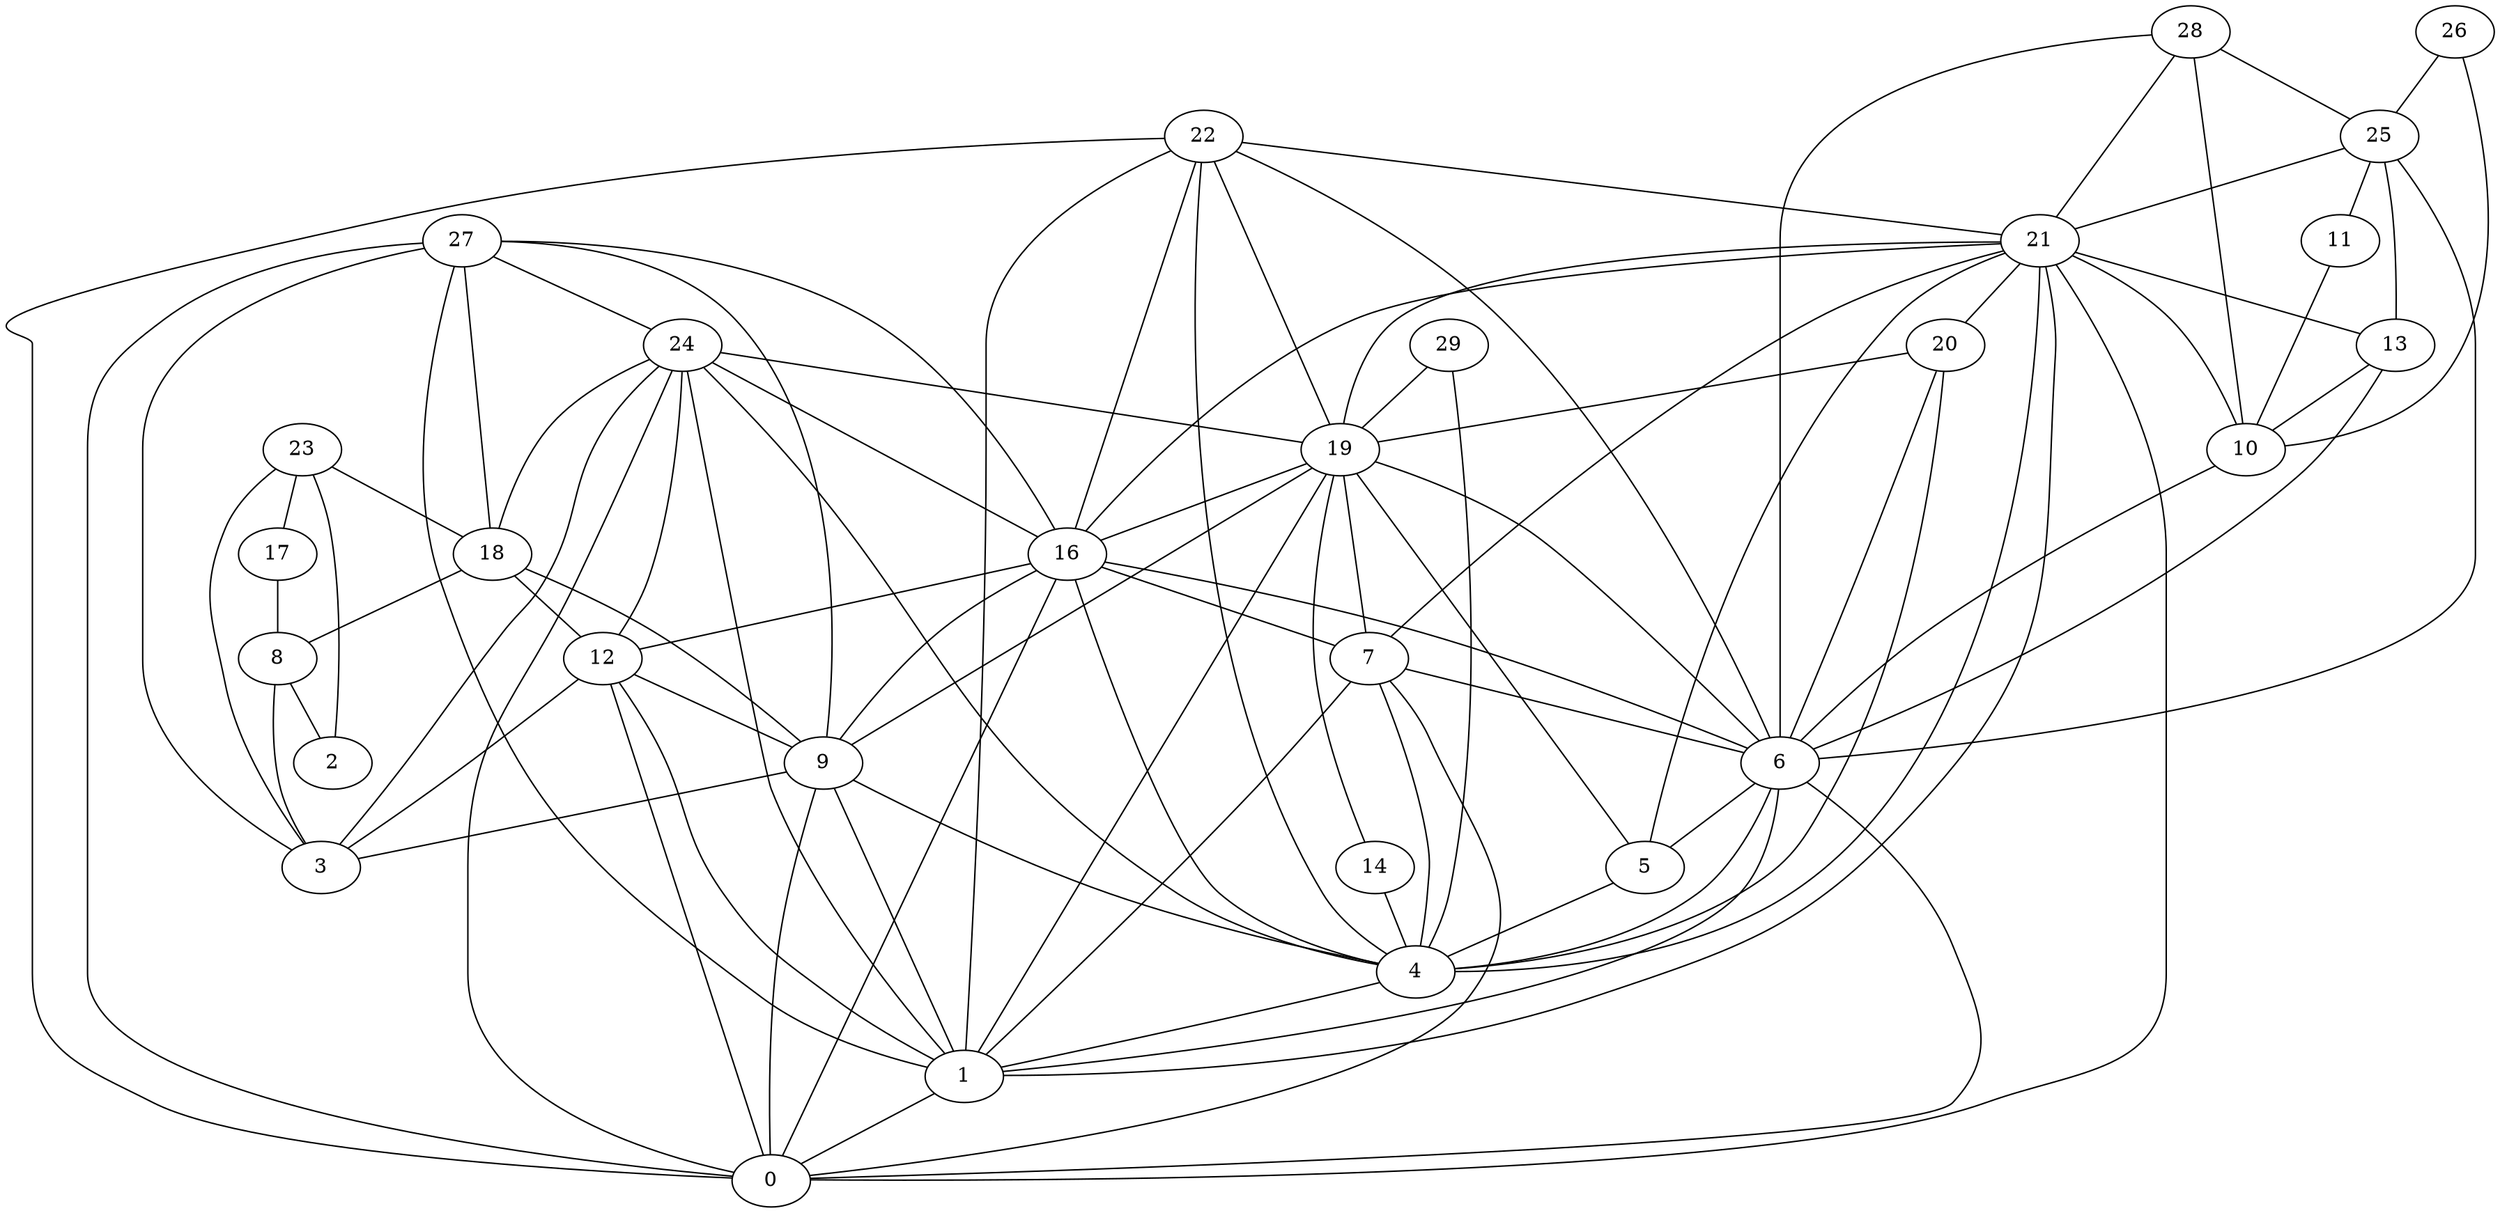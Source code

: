 digraph "sensornet-topology" {
label = "";
rankdir="BT";"0"->"1" [arrowhead = "both"] 
"0"->"6" [arrowhead = "both"] 
"0"->"7" [arrowhead = "both"] 
"0"->"9" [arrowhead = "both"] 
"0"->"12" [arrowhead = "both"] 
"0"->"16" [arrowhead = "both"] 
"0"->"21" [arrowhead = "both"] 
"0"->"22" [arrowhead = "both"] 
"0"->"24" [arrowhead = "both"] 
"0"->"27" [arrowhead = "both"] 
"1"->"4" [arrowhead = "both"] 
"1"->"6" [arrowhead = "both"] 
"1"->"7" [arrowhead = "both"] 
"1"->"9" [arrowhead = "both"] 
"1"->"12" [arrowhead = "both"] 
"1"->"19" [arrowhead = "both"] 
"1"->"21" [arrowhead = "both"] 
"1"->"22" [arrowhead = "both"] 
"1"->"24" [arrowhead = "both"] 
"1"->"27" [arrowhead = "both"] 
"2"->"8" [arrowhead = "both"] 
"2"->"23" [arrowhead = "both"] 
"3"->"8" [arrowhead = "both"] 
"3"->"9" [arrowhead = "both"] 
"3"->"12" [arrowhead = "both"] 
"3"->"23" [arrowhead = "both"] 
"3"->"24" [arrowhead = "both"] 
"3"->"27" [arrowhead = "both"] 
"4"->"5" [arrowhead = "both"] 
"4"->"6" [arrowhead = "both"] 
"4"->"7" [arrowhead = "both"] 
"4"->"9" [arrowhead = "both"] 
"4"->"14" [arrowhead = "both"] 
"4"->"16" [arrowhead = "both"] 
"4"->"20" [arrowhead = "both"] 
"4"->"21" [arrowhead = "both"] 
"4"->"22" [arrowhead = "both"] 
"4"->"24" [arrowhead = "both"] 
"4"->"29" [arrowhead = "both"] 
"5"->"6" [arrowhead = "both"] 
"5"->"19" [arrowhead = "both"] 
"5"->"21" [arrowhead = "both"] 
"6"->"7" [arrowhead = "both"] 
"6"->"10" [arrowhead = "both"] 
"6"->"13" [arrowhead = "both"] 
"6"->"16" [arrowhead = "both"] 
"6"->"19" [arrowhead = "both"] 
"6"->"20" [arrowhead = "both"] 
"6"->"22" [arrowhead = "both"] 
"6"->"25" [arrowhead = "both"] 
"6"->"28" [arrowhead = "both"] 
"7"->"16" [arrowhead = "both"] 
"7"->"19" [arrowhead = "both"] 
"7"->"21" [arrowhead = "both"] 
"8"->"17" [arrowhead = "both"] 
"8"->"18" [arrowhead = "both"] 
"9"->"12" [arrowhead = "both"] 
"9"->"16" [arrowhead = "both"] 
"9"->"18" [arrowhead = "both"] 
"9"->"19" [arrowhead = "both"] 
"9"->"27" [arrowhead = "both"] 
"10"->"11" [arrowhead = "both"] 
"10"->"13" [arrowhead = "both"] 
"10"->"21" [arrowhead = "both"] 
"10"->"26" [arrowhead = "both"] 
"10"->"28" [arrowhead = "both"] 
"11"->"25" [arrowhead = "both"] 
"12"->"16" [arrowhead = "both"] 
"12"->"18" [arrowhead = "both"] 
"12"->"24" [arrowhead = "both"] 
"13"->"21" [arrowhead = "both"] 
"13"->"25" [arrowhead = "both"] 
"14"->"19" [arrowhead = "both"] 
"16"->"19" [arrowhead = "both"] 
"16"->"21" [arrowhead = "both"] 
"16"->"22" [arrowhead = "both"] 
"16"->"24" [arrowhead = "both"] 
"16"->"27" [arrowhead = "both"] 
"17"->"23" [arrowhead = "both"] 
"18"->"23" [arrowhead = "both"] 
"18"->"24" [arrowhead = "both"] 
"18"->"27" [arrowhead = "both"] 
"19"->"20" [arrowhead = "both"] 
"19"->"21" [arrowhead = "both"] 
"19"->"22" [arrowhead = "both"] 
"19"->"24" [arrowhead = "both"] 
"19"->"29" [arrowhead = "both"] 
"20"->"21" [arrowhead = "both"] 
"21"->"22" [arrowhead = "both"] 
"21"->"25" [arrowhead = "both"] 
"21"->"28" [arrowhead = "both"] 
"24"->"27" [arrowhead = "both"] 
"25"->"26" [arrowhead = "both"] 
"25"->"28" [arrowhead = "both"] 
}